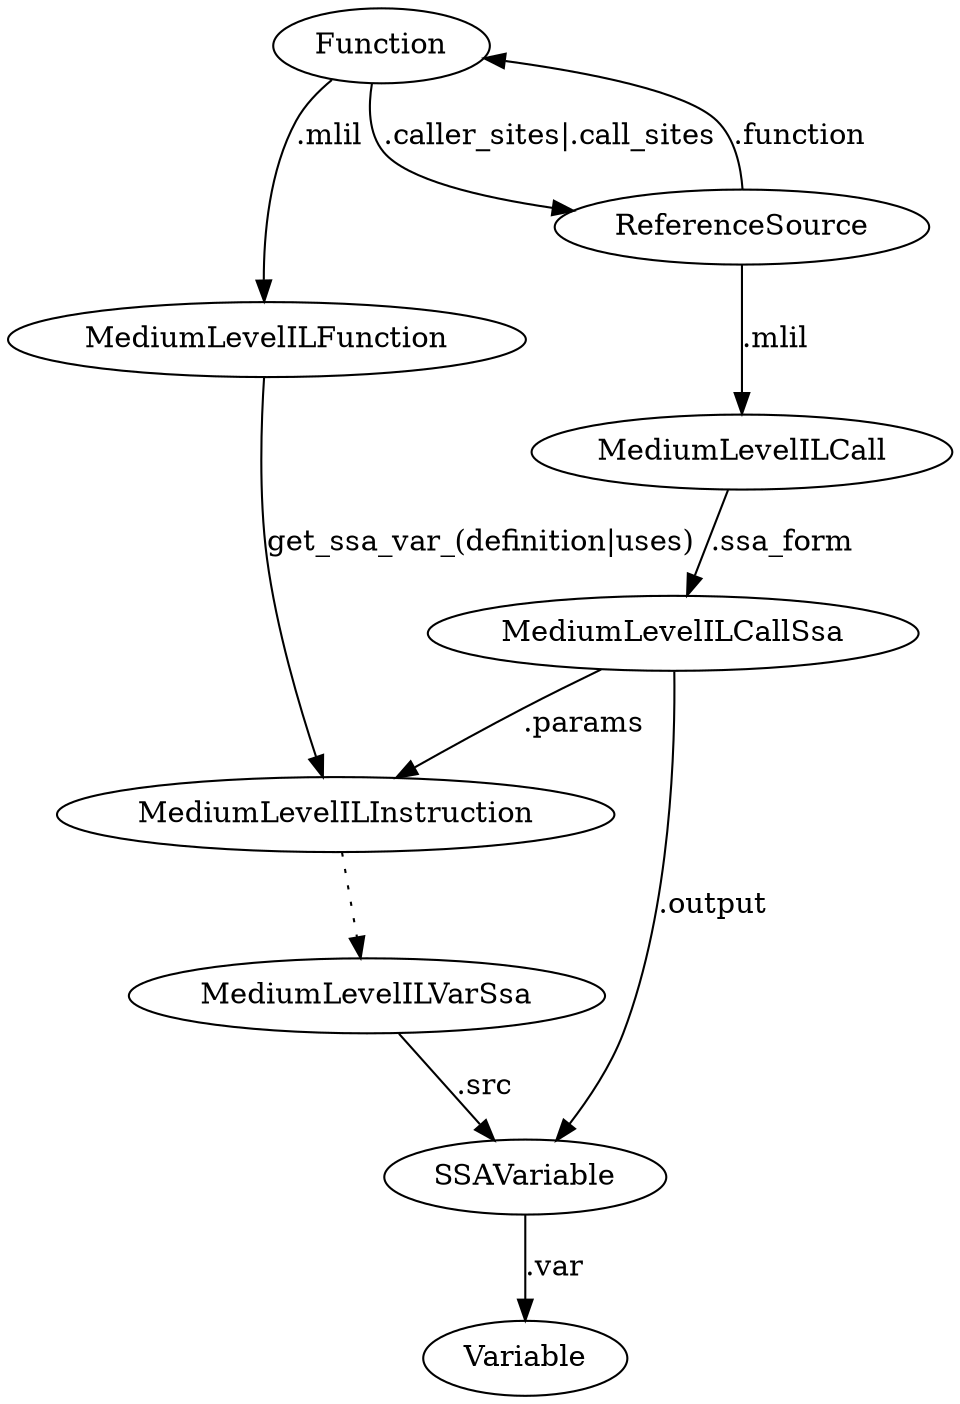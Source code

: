 digraph {
  Function -> MediumLevelILFunction [label=".mlil"];
  MediumLevelILFunction -> MediumLevelILInstruction [label="get_ssa_var_(definition|uses)"];
  Function -> ReferenceSource [label = ".caller_sites|.call_sites"];
  ReferenceSource -> Function [label = ".function"];
  ReferenceSource -> MediumLevelILCall [label = ".mlil"];
  MediumLevelILCall -> MediumLevelILCallSsa [label = ".ssa_form"];
  MediumLevelILCallSsa -> MediumLevelILInstruction [label = ".params"];
  MediumLevelILInstruction -> MediumLevelILVarSsa [style="dotted"];
  MediumLevelILVarSsa -> SSAVariable [label = ".src"];
  MediumLevelILCallSsa -> SSAVariable [label = ".output"];
  SSAVariable -> Variable [label = ".var"];
}
